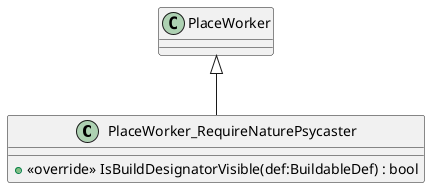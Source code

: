 @startuml
class PlaceWorker_RequireNaturePsycaster {
    + <<override>> IsBuildDesignatorVisible(def:BuildableDef) : bool
}
PlaceWorker <|-- PlaceWorker_RequireNaturePsycaster
@enduml

